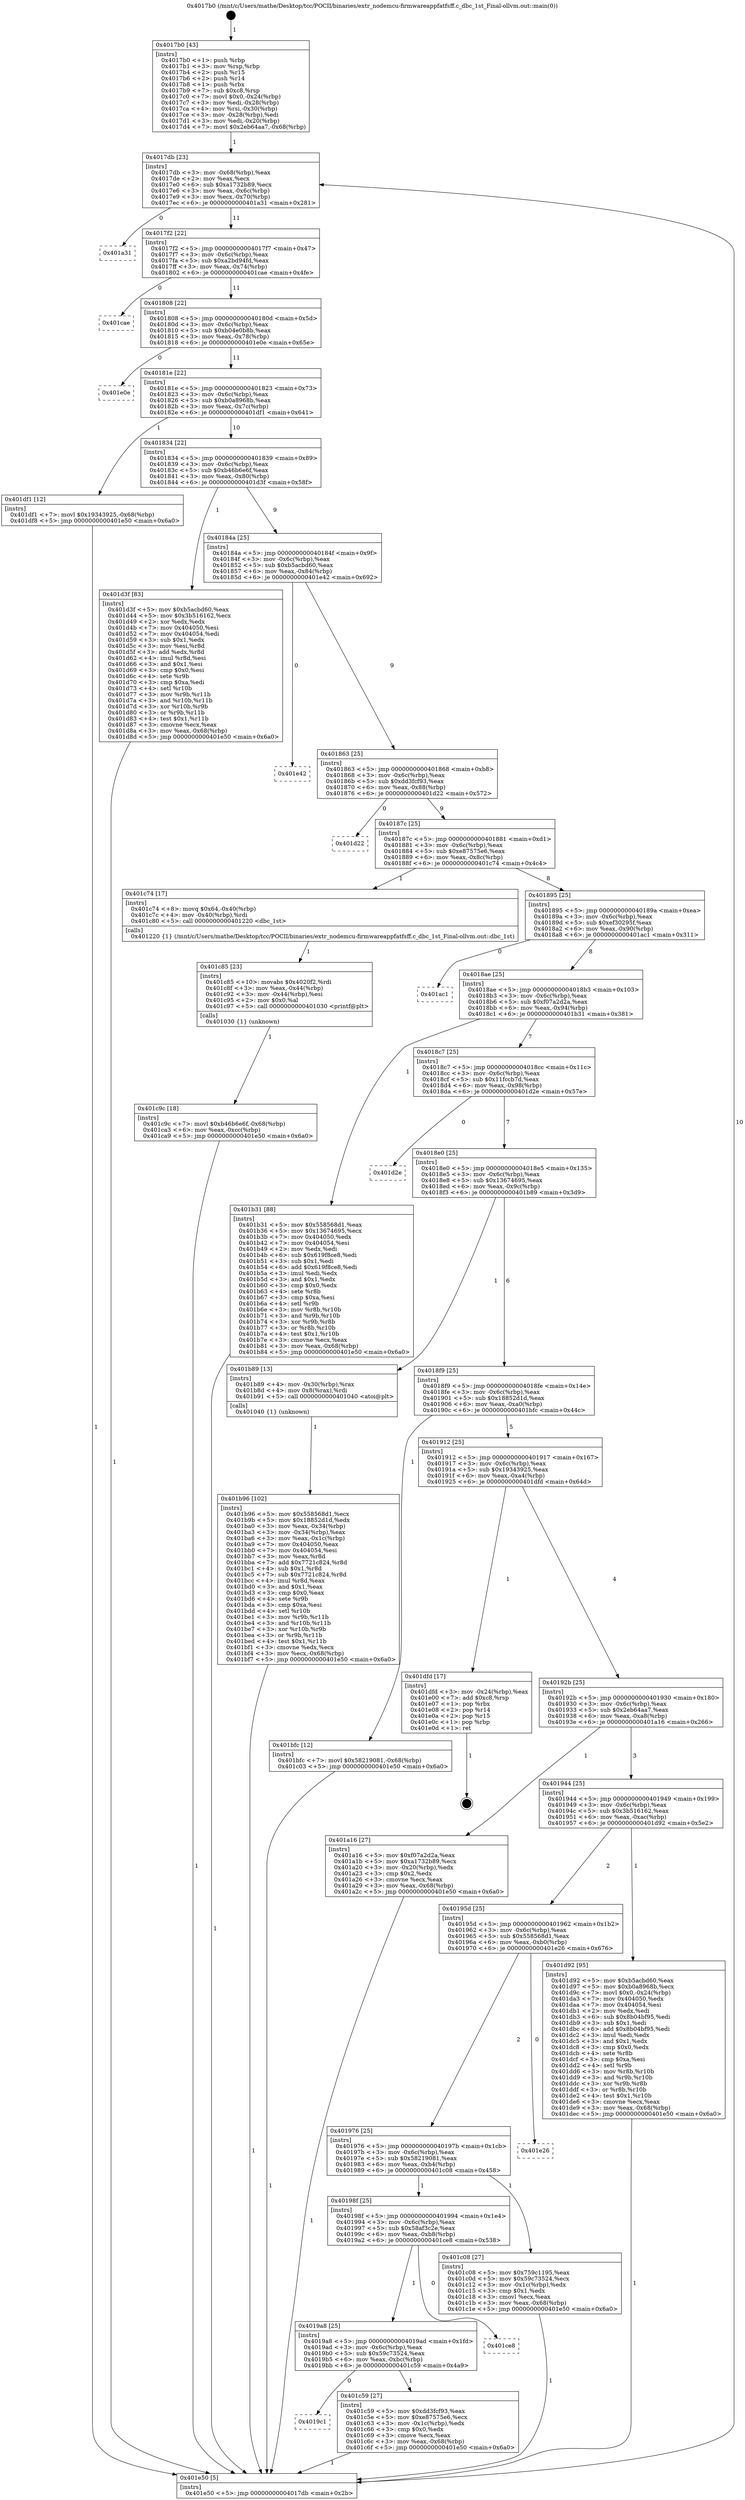 digraph "0x4017b0" {
  label = "0x4017b0 (/mnt/c/Users/mathe/Desktop/tcc/POCII/binaries/extr_nodemcu-firmwareappfatfsff.c_dbc_1st_Final-ollvm.out::main(0))"
  labelloc = "t"
  node[shape=record]

  Entry [label="",width=0.3,height=0.3,shape=circle,fillcolor=black,style=filled]
  "0x4017db" [label="{
     0x4017db [23]\l
     | [instrs]\l
     &nbsp;&nbsp;0x4017db \<+3\>: mov -0x68(%rbp),%eax\l
     &nbsp;&nbsp;0x4017de \<+2\>: mov %eax,%ecx\l
     &nbsp;&nbsp;0x4017e0 \<+6\>: sub $0xa1732b89,%ecx\l
     &nbsp;&nbsp;0x4017e6 \<+3\>: mov %eax,-0x6c(%rbp)\l
     &nbsp;&nbsp;0x4017e9 \<+3\>: mov %ecx,-0x70(%rbp)\l
     &nbsp;&nbsp;0x4017ec \<+6\>: je 0000000000401a31 \<main+0x281\>\l
  }"]
  "0x401a31" [label="{
     0x401a31\l
  }", style=dashed]
  "0x4017f2" [label="{
     0x4017f2 [22]\l
     | [instrs]\l
     &nbsp;&nbsp;0x4017f2 \<+5\>: jmp 00000000004017f7 \<main+0x47\>\l
     &nbsp;&nbsp;0x4017f7 \<+3\>: mov -0x6c(%rbp),%eax\l
     &nbsp;&nbsp;0x4017fa \<+5\>: sub $0xa2bd94fd,%eax\l
     &nbsp;&nbsp;0x4017ff \<+3\>: mov %eax,-0x74(%rbp)\l
     &nbsp;&nbsp;0x401802 \<+6\>: je 0000000000401cae \<main+0x4fe\>\l
  }"]
  Exit [label="",width=0.3,height=0.3,shape=circle,fillcolor=black,style=filled,peripheries=2]
  "0x401cae" [label="{
     0x401cae\l
  }", style=dashed]
  "0x401808" [label="{
     0x401808 [22]\l
     | [instrs]\l
     &nbsp;&nbsp;0x401808 \<+5\>: jmp 000000000040180d \<main+0x5d\>\l
     &nbsp;&nbsp;0x40180d \<+3\>: mov -0x6c(%rbp),%eax\l
     &nbsp;&nbsp;0x401810 \<+5\>: sub $0xb04e0b8b,%eax\l
     &nbsp;&nbsp;0x401815 \<+3\>: mov %eax,-0x78(%rbp)\l
     &nbsp;&nbsp;0x401818 \<+6\>: je 0000000000401e0e \<main+0x65e\>\l
  }"]
  "0x401c9c" [label="{
     0x401c9c [18]\l
     | [instrs]\l
     &nbsp;&nbsp;0x401c9c \<+7\>: movl $0xb46b6e6f,-0x68(%rbp)\l
     &nbsp;&nbsp;0x401ca3 \<+6\>: mov %eax,-0xcc(%rbp)\l
     &nbsp;&nbsp;0x401ca9 \<+5\>: jmp 0000000000401e50 \<main+0x6a0\>\l
  }"]
  "0x401e0e" [label="{
     0x401e0e\l
  }", style=dashed]
  "0x40181e" [label="{
     0x40181e [22]\l
     | [instrs]\l
     &nbsp;&nbsp;0x40181e \<+5\>: jmp 0000000000401823 \<main+0x73\>\l
     &nbsp;&nbsp;0x401823 \<+3\>: mov -0x6c(%rbp),%eax\l
     &nbsp;&nbsp;0x401826 \<+5\>: sub $0xb0a8968b,%eax\l
     &nbsp;&nbsp;0x40182b \<+3\>: mov %eax,-0x7c(%rbp)\l
     &nbsp;&nbsp;0x40182e \<+6\>: je 0000000000401df1 \<main+0x641\>\l
  }"]
  "0x401c85" [label="{
     0x401c85 [23]\l
     | [instrs]\l
     &nbsp;&nbsp;0x401c85 \<+10\>: movabs $0x4020f2,%rdi\l
     &nbsp;&nbsp;0x401c8f \<+3\>: mov %eax,-0x44(%rbp)\l
     &nbsp;&nbsp;0x401c92 \<+3\>: mov -0x44(%rbp),%esi\l
     &nbsp;&nbsp;0x401c95 \<+2\>: mov $0x0,%al\l
     &nbsp;&nbsp;0x401c97 \<+5\>: call 0000000000401030 \<printf@plt\>\l
     | [calls]\l
     &nbsp;&nbsp;0x401030 \{1\} (unknown)\l
  }"]
  "0x401df1" [label="{
     0x401df1 [12]\l
     | [instrs]\l
     &nbsp;&nbsp;0x401df1 \<+7\>: movl $0x19343925,-0x68(%rbp)\l
     &nbsp;&nbsp;0x401df8 \<+5\>: jmp 0000000000401e50 \<main+0x6a0\>\l
  }"]
  "0x401834" [label="{
     0x401834 [22]\l
     | [instrs]\l
     &nbsp;&nbsp;0x401834 \<+5\>: jmp 0000000000401839 \<main+0x89\>\l
     &nbsp;&nbsp;0x401839 \<+3\>: mov -0x6c(%rbp),%eax\l
     &nbsp;&nbsp;0x40183c \<+5\>: sub $0xb46b6e6f,%eax\l
     &nbsp;&nbsp;0x401841 \<+3\>: mov %eax,-0x80(%rbp)\l
     &nbsp;&nbsp;0x401844 \<+6\>: je 0000000000401d3f \<main+0x58f\>\l
  }"]
  "0x4019c1" [label="{
     0x4019c1\l
  }", style=dashed]
  "0x401d3f" [label="{
     0x401d3f [83]\l
     | [instrs]\l
     &nbsp;&nbsp;0x401d3f \<+5\>: mov $0xb5acbd60,%eax\l
     &nbsp;&nbsp;0x401d44 \<+5\>: mov $0x3b516162,%ecx\l
     &nbsp;&nbsp;0x401d49 \<+2\>: xor %edx,%edx\l
     &nbsp;&nbsp;0x401d4b \<+7\>: mov 0x404050,%esi\l
     &nbsp;&nbsp;0x401d52 \<+7\>: mov 0x404054,%edi\l
     &nbsp;&nbsp;0x401d59 \<+3\>: sub $0x1,%edx\l
     &nbsp;&nbsp;0x401d5c \<+3\>: mov %esi,%r8d\l
     &nbsp;&nbsp;0x401d5f \<+3\>: add %edx,%r8d\l
     &nbsp;&nbsp;0x401d62 \<+4\>: imul %r8d,%esi\l
     &nbsp;&nbsp;0x401d66 \<+3\>: and $0x1,%esi\l
     &nbsp;&nbsp;0x401d69 \<+3\>: cmp $0x0,%esi\l
     &nbsp;&nbsp;0x401d6c \<+4\>: sete %r9b\l
     &nbsp;&nbsp;0x401d70 \<+3\>: cmp $0xa,%edi\l
     &nbsp;&nbsp;0x401d73 \<+4\>: setl %r10b\l
     &nbsp;&nbsp;0x401d77 \<+3\>: mov %r9b,%r11b\l
     &nbsp;&nbsp;0x401d7a \<+3\>: and %r10b,%r11b\l
     &nbsp;&nbsp;0x401d7d \<+3\>: xor %r10b,%r9b\l
     &nbsp;&nbsp;0x401d80 \<+3\>: or %r9b,%r11b\l
     &nbsp;&nbsp;0x401d83 \<+4\>: test $0x1,%r11b\l
     &nbsp;&nbsp;0x401d87 \<+3\>: cmovne %ecx,%eax\l
     &nbsp;&nbsp;0x401d8a \<+3\>: mov %eax,-0x68(%rbp)\l
     &nbsp;&nbsp;0x401d8d \<+5\>: jmp 0000000000401e50 \<main+0x6a0\>\l
  }"]
  "0x40184a" [label="{
     0x40184a [25]\l
     | [instrs]\l
     &nbsp;&nbsp;0x40184a \<+5\>: jmp 000000000040184f \<main+0x9f\>\l
     &nbsp;&nbsp;0x40184f \<+3\>: mov -0x6c(%rbp),%eax\l
     &nbsp;&nbsp;0x401852 \<+5\>: sub $0xb5acbd60,%eax\l
     &nbsp;&nbsp;0x401857 \<+6\>: mov %eax,-0x84(%rbp)\l
     &nbsp;&nbsp;0x40185d \<+6\>: je 0000000000401e42 \<main+0x692\>\l
  }"]
  "0x401c59" [label="{
     0x401c59 [27]\l
     | [instrs]\l
     &nbsp;&nbsp;0x401c59 \<+5\>: mov $0xdd3fcf93,%eax\l
     &nbsp;&nbsp;0x401c5e \<+5\>: mov $0xe87575e6,%ecx\l
     &nbsp;&nbsp;0x401c63 \<+3\>: mov -0x1c(%rbp),%edx\l
     &nbsp;&nbsp;0x401c66 \<+3\>: cmp $0x0,%edx\l
     &nbsp;&nbsp;0x401c69 \<+3\>: cmove %ecx,%eax\l
     &nbsp;&nbsp;0x401c6c \<+3\>: mov %eax,-0x68(%rbp)\l
     &nbsp;&nbsp;0x401c6f \<+5\>: jmp 0000000000401e50 \<main+0x6a0\>\l
  }"]
  "0x401e42" [label="{
     0x401e42\l
  }", style=dashed]
  "0x401863" [label="{
     0x401863 [25]\l
     | [instrs]\l
     &nbsp;&nbsp;0x401863 \<+5\>: jmp 0000000000401868 \<main+0xb8\>\l
     &nbsp;&nbsp;0x401868 \<+3\>: mov -0x6c(%rbp),%eax\l
     &nbsp;&nbsp;0x40186b \<+5\>: sub $0xdd3fcf93,%eax\l
     &nbsp;&nbsp;0x401870 \<+6\>: mov %eax,-0x88(%rbp)\l
     &nbsp;&nbsp;0x401876 \<+6\>: je 0000000000401d22 \<main+0x572\>\l
  }"]
  "0x4019a8" [label="{
     0x4019a8 [25]\l
     | [instrs]\l
     &nbsp;&nbsp;0x4019a8 \<+5\>: jmp 00000000004019ad \<main+0x1fd\>\l
     &nbsp;&nbsp;0x4019ad \<+3\>: mov -0x6c(%rbp),%eax\l
     &nbsp;&nbsp;0x4019b0 \<+5\>: sub $0x59c73524,%eax\l
     &nbsp;&nbsp;0x4019b5 \<+6\>: mov %eax,-0xbc(%rbp)\l
     &nbsp;&nbsp;0x4019bb \<+6\>: je 0000000000401c59 \<main+0x4a9\>\l
  }"]
  "0x401d22" [label="{
     0x401d22\l
  }", style=dashed]
  "0x40187c" [label="{
     0x40187c [25]\l
     | [instrs]\l
     &nbsp;&nbsp;0x40187c \<+5\>: jmp 0000000000401881 \<main+0xd1\>\l
     &nbsp;&nbsp;0x401881 \<+3\>: mov -0x6c(%rbp),%eax\l
     &nbsp;&nbsp;0x401884 \<+5\>: sub $0xe87575e6,%eax\l
     &nbsp;&nbsp;0x401889 \<+6\>: mov %eax,-0x8c(%rbp)\l
     &nbsp;&nbsp;0x40188f \<+6\>: je 0000000000401c74 \<main+0x4c4\>\l
  }"]
  "0x401ce8" [label="{
     0x401ce8\l
  }", style=dashed]
  "0x401c74" [label="{
     0x401c74 [17]\l
     | [instrs]\l
     &nbsp;&nbsp;0x401c74 \<+8\>: movq $0x64,-0x40(%rbp)\l
     &nbsp;&nbsp;0x401c7c \<+4\>: mov -0x40(%rbp),%rdi\l
     &nbsp;&nbsp;0x401c80 \<+5\>: call 0000000000401220 \<dbc_1st\>\l
     | [calls]\l
     &nbsp;&nbsp;0x401220 \{1\} (/mnt/c/Users/mathe/Desktop/tcc/POCII/binaries/extr_nodemcu-firmwareappfatfsff.c_dbc_1st_Final-ollvm.out::dbc_1st)\l
  }"]
  "0x401895" [label="{
     0x401895 [25]\l
     | [instrs]\l
     &nbsp;&nbsp;0x401895 \<+5\>: jmp 000000000040189a \<main+0xea\>\l
     &nbsp;&nbsp;0x40189a \<+3\>: mov -0x6c(%rbp),%eax\l
     &nbsp;&nbsp;0x40189d \<+5\>: sub $0xef30295f,%eax\l
     &nbsp;&nbsp;0x4018a2 \<+6\>: mov %eax,-0x90(%rbp)\l
     &nbsp;&nbsp;0x4018a8 \<+6\>: je 0000000000401ac1 \<main+0x311\>\l
  }"]
  "0x40198f" [label="{
     0x40198f [25]\l
     | [instrs]\l
     &nbsp;&nbsp;0x40198f \<+5\>: jmp 0000000000401994 \<main+0x1e4\>\l
     &nbsp;&nbsp;0x401994 \<+3\>: mov -0x6c(%rbp),%eax\l
     &nbsp;&nbsp;0x401997 \<+5\>: sub $0x58af3c2e,%eax\l
     &nbsp;&nbsp;0x40199c \<+6\>: mov %eax,-0xb8(%rbp)\l
     &nbsp;&nbsp;0x4019a2 \<+6\>: je 0000000000401ce8 \<main+0x538\>\l
  }"]
  "0x401ac1" [label="{
     0x401ac1\l
  }", style=dashed]
  "0x4018ae" [label="{
     0x4018ae [25]\l
     | [instrs]\l
     &nbsp;&nbsp;0x4018ae \<+5\>: jmp 00000000004018b3 \<main+0x103\>\l
     &nbsp;&nbsp;0x4018b3 \<+3\>: mov -0x6c(%rbp),%eax\l
     &nbsp;&nbsp;0x4018b6 \<+5\>: sub $0xf07a2d2a,%eax\l
     &nbsp;&nbsp;0x4018bb \<+6\>: mov %eax,-0x94(%rbp)\l
     &nbsp;&nbsp;0x4018c1 \<+6\>: je 0000000000401b31 \<main+0x381\>\l
  }"]
  "0x401c08" [label="{
     0x401c08 [27]\l
     | [instrs]\l
     &nbsp;&nbsp;0x401c08 \<+5\>: mov $0x759c1195,%eax\l
     &nbsp;&nbsp;0x401c0d \<+5\>: mov $0x59c73524,%ecx\l
     &nbsp;&nbsp;0x401c12 \<+3\>: mov -0x1c(%rbp),%edx\l
     &nbsp;&nbsp;0x401c15 \<+3\>: cmp $0x1,%edx\l
     &nbsp;&nbsp;0x401c18 \<+3\>: cmovl %ecx,%eax\l
     &nbsp;&nbsp;0x401c1b \<+3\>: mov %eax,-0x68(%rbp)\l
     &nbsp;&nbsp;0x401c1e \<+5\>: jmp 0000000000401e50 \<main+0x6a0\>\l
  }"]
  "0x401b31" [label="{
     0x401b31 [88]\l
     | [instrs]\l
     &nbsp;&nbsp;0x401b31 \<+5\>: mov $0x558568d1,%eax\l
     &nbsp;&nbsp;0x401b36 \<+5\>: mov $0x13674695,%ecx\l
     &nbsp;&nbsp;0x401b3b \<+7\>: mov 0x404050,%edx\l
     &nbsp;&nbsp;0x401b42 \<+7\>: mov 0x404054,%esi\l
     &nbsp;&nbsp;0x401b49 \<+2\>: mov %edx,%edi\l
     &nbsp;&nbsp;0x401b4b \<+6\>: sub $0x619f8ce8,%edi\l
     &nbsp;&nbsp;0x401b51 \<+3\>: sub $0x1,%edi\l
     &nbsp;&nbsp;0x401b54 \<+6\>: add $0x619f8ce8,%edi\l
     &nbsp;&nbsp;0x401b5a \<+3\>: imul %edi,%edx\l
     &nbsp;&nbsp;0x401b5d \<+3\>: and $0x1,%edx\l
     &nbsp;&nbsp;0x401b60 \<+3\>: cmp $0x0,%edx\l
     &nbsp;&nbsp;0x401b63 \<+4\>: sete %r8b\l
     &nbsp;&nbsp;0x401b67 \<+3\>: cmp $0xa,%esi\l
     &nbsp;&nbsp;0x401b6a \<+4\>: setl %r9b\l
     &nbsp;&nbsp;0x401b6e \<+3\>: mov %r8b,%r10b\l
     &nbsp;&nbsp;0x401b71 \<+3\>: and %r9b,%r10b\l
     &nbsp;&nbsp;0x401b74 \<+3\>: xor %r9b,%r8b\l
     &nbsp;&nbsp;0x401b77 \<+3\>: or %r8b,%r10b\l
     &nbsp;&nbsp;0x401b7a \<+4\>: test $0x1,%r10b\l
     &nbsp;&nbsp;0x401b7e \<+3\>: cmovne %ecx,%eax\l
     &nbsp;&nbsp;0x401b81 \<+3\>: mov %eax,-0x68(%rbp)\l
     &nbsp;&nbsp;0x401b84 \<+5\>: jmp 0000000000401e50 \<main+0x6a0\>\l
  }"]
  "0x4018c7" [label="{
     0x4018c7 [25]\l
     | [instrs]\l
     &nbsp;&nbsp;0x4018c7 \<+5\>: jmp 00000000004018cc \<main+0x11c\>\l
     &nbsp;&nbsp;0x4018cc \<+3\>: mov -0x6c(%rbp),%eax\l
     &nbsp;&nbsp;0x4018cf \<+5\>: sub $0x11fccb7d,%eax\l
     &nbsp;&nbsp;0x4018d4 \<+6\>: mov %eax,-0x98(%rbp)\l
     &nbsp;&nbsp;0x4018da \<+6\>: je 0000000000401d2e \<main+0x57e\>\l
  }"]
  "0x401976" [label="{
     0x401976 [25]\l
     | [instrs]\l
     &nbsp;&nbsp;0x401976 \<+5\>: jmp 000000000040197b \<main+0x1cb\>\l
     &nbsp;&nbsp;0x40197b \<+3\>: mov -0x6c(%rbp),%eax\l
     &nbsp;&nbsp;0x40197e \<+5\>: sub $0x58219081,%eax\l
     &nbsp;&nbsp;0x401983 \<+6\>: mov %eax,-0xb4(%rbp)\l
     &nbsp;&nbsp;0x401989 \<+6\>: je 0000000000401c08 \<main+0x458\>\l
  }"]
  "0x401d2e" [label="{
     0x401d2e\l
  }", style=dashed]
  "0x4018e0" [label="{
     0x4018e0 [25]\l
     | [instrs]\l
     &nbsp;&nbsp;0x4018e0 \<+5\>: jmp 00000000004018e5 \<main+0x135\>\l
     &nbsp;&nbsp;0x4018e5 \<+3\>: mov -0x6c(%rbp),%eax\l
     &nbsp;&nbsp;0x4018e8 \<+5\>: sub $0x13674695,%eax\l
     &nbsp;&nbsp;0x4018ed \<+6\>: mov %eax,-0x9c(%rbp)\l
     &nbsp;&nbsp;0x4018f3 \<+6\>: je 0000000000401b89 \<main+0x3d9\>\l
  }"]
  "0x401e26" [label="{
     0x401e26\l
  }", style=dashed]
  "0x401b89" [label="{
     0x401b89 [13]\l
     | [instrs]\l
     &nbsp;&nbsp;0x401b89 \<+4\>: mov -0x30(%rbp),%rax\l
     &nbsp;&nbsp;0x401b8d \<+4\>: mov 0x8(%rax),%rdi\l
     &nbsp;&nbsp;0x401b91 \<+5\>: call 0000000000401040 \<atoi@plt\>\l
     | [calls]\l
     &nbsp;&nbsp;0x401040 \{1\} (unknown)\l
  }"]
  "0x4018f9" [label="{
     0x4018f9 [25]\l
     | [instrs]\l
     &nbsp;&nbsp;0x4018f9 \<+5\>: jmp 00000000004018fe \<main+0x14e\>\l
     &nbsp;&nbsp;0x4018fe \<+3\>: mov -0x6c(%rbp),%eax\l
     &nbsp;&nbsp;0x401901 \<+5\>: sub $0x18852d1d,%eax\l
     &nbsp;&nbsp;0x401906 \<+6\>: mov %eax,-0xa0(%rbp)\l
     &nbsp;&nbsp;0x40190c \<+6\>: je 0000000000401bfc \<main+0x44c\>\l
  }"]
  "0x40195d" [label="{
     0x40195d [25]\l
     | [instrs]\l
     &nbsp;&nbsp;0x40195d \<+5\>: jmp 0000000000401962 \<main+0x1b2\>\l
     &nbsp;&nbsp;0x401962 \<+3\>: mov -0x6c(%rbp),%eax\l
     &nbsp;&nbsp;0x401965 \<+5\>: sub $0x558568d1,%eax\l
     &nbsp;&nbsp;0x40196a \<+6\>: mov %eax,-0xb0(%rbp)\l
     &nbsp;&nbsp;0x401970 \<+6\>: je 0000000000401e26 \<main+0x676\>\l
  }"]
  "0x401bfc" [label="{
     0x401bfc [12]\l
     | [instrs]\l
     &nbsp;&nbsp;0x401bfc \<+7\>: movl $0x58219081,-0x68(%rbp)\l
     &nbsp;&nbsp;0x401c03 \<+5\>: jmp 0000000000401e50 \<main+0x6a0\>\l
  }"]
  "0x401912" [label="{
     0x401912 [25]\l
     | [instrs]\l
     &nbsp;&nbsp;0x401912 \<+5\>: jmp 0000000000401917 \<main+0x167\>\l
     &nbsp;&nbsp;0x401917 \<+3\>: mov -0x6c(%rbp),%eax\l
     &nbsp;&nbsp;0x40191a \<+5\>: sub $0x19343925,%eax\l
     &nbsp;&nbsp;0x40191f \<+6\>: mov %eax,-0xa4(%rbp)\l
     &nbsp;&nbsp;0x401925 \<+6\>: je 0000000000401dfd \<main+0x64d\>\l
  }"]
  "0x401d92" [label="{
     0x401d92 [95]\l
     | [instrs]\l
     &nbsp;&nbsp;0x401d92 \<+5\>: mov $0xb5acbd60,%eax\l
     &nbsp;&nbsp;0x401d97 \<+5\>: mov $0xb0a8968b,%ecx\l
     &nbsp;&nbsp;0x401d9c \<+7\>: movl $0x0,-0x24(%rbp)\l
     &nbsp;&nbsp;0x401da3 \<+7\>: mov 0x404050,%edx\l
     &nbsp;&nbsp;0x401daa \<+7\>: mov 0x404054,%esi\l
     &nbsp;&nbsp;0x401db1 \<+2\>: mov %edx,%edi\l
     &nbsp;&nbsp;0x401db3 \<+6\>: sub $0x8b04bf95,%edi\l
     &nbsp;&nbsp;0x401db9 \<+3\>: sub $0x1,%edi\l
     &nbsp;&nbsp;0x401dbc \<+6\>: add $0x8b04bf95,%edi\l
     &nbsp;&nbsp;0x401dc2 \<+3\>: imul %edi,%edx\l
     &nbsp;&nbsp;0x401dc5 \<+3\>: and $0x1,%edx\l
     &nbsp;&nbsp;0x401dc8 \<+3\>: cmp $0x0,%edx\l
     &nbsp;&nbsp;0x401dcb \<+4\>: sete %r8b\l
     &nbsp;&nbsp;0x401dcf \<+3\>: cmp $0xa,%esi\l
     &nbsp;&nbsp;0x401dd2 \<+4\>: setl %r9b\l
     &nbsp;&nbsp;0x401dd6 \<+3\>: mov %r8b,%r10b\l
     &nbsp;&nbsp;0x401dd9 \<+3\>: and %r9b,%r10b\l
     &nbsp;&nbsp;0x401ddc \<+3\>: xor %r9b,%r8b\l
     &nbsp;&nbsp;0x401ddf \<+3\>: or %r8b,%r10b\l
     &nbsp;&nbsp;0x401de2 \<+4\>: test $0x1,%r10b\l
     &nbsp;&nbsp;0x401de6 \<+3\>: cmovne %ecx,%eax\l
     &nbsp;&nbsp;0x401de9 \<+3\>: mov %eax,-0x68(%rbp)\l
     &nbsp;&nbsp;0x401dec \<+5\>: jmp 0000000000401e50 \<main+0x6a0\>\l
  }"]
  "0x401dfd" [label="{
     0x401dfd [17]\l
     | [instrs]\l
     &nbsp;&nbsp;0x401dfd \<+3\>: mov -0x24(%rbp),%eax\l
     &nbsp;&nbsp;0x401e00 \<+7\>: add $0xc8,%rsp\l
     &nbsp;&nbsp;0x401e07 \<+1\>: pop %rbx\l
     &nbsp;&nbsp;0x401e08 \<+2\>: pop %r14\l
     &nbsp;&nbsp;0x401e0a \<+2\>: pop %r15\l
     &nbsp;&nbsp;0x401e0c \<+1\>: pop %rbp\l
     &nbsp;&nbsp;0x401e0d \<+1\>: ret\l
  }"]
  "0x40192b" [label="{
     0x40192b [25]\l
     | [instrs]\l
     &nbsp;&nbsp;0x40192b \<+5\>: jmp 0000000000401930 \<main+0x180\>\l
     &nbsp;&nbsp;0x401930 \<+3\>: mov -0x6c(%rbp),%eax\l
     &nbsp;&nbsp;0x401933 \<+5\>: sub $0x2eb64aa7,%eax\l
     &nbsp;&nbsp;0x401938 \<+6\>: mov %eax,-0xa8(%rbp)\l
     &nbsp;&nbsp;0x40193e \<+6\>: je 0000000000401a16 \<main+0x266\>\l
  }"]
  "0x401b96" [label="{
     0x401b96 [102]\l
     | [instrs]\l
     &nbsp;&nbsp;0x401b96 \<+5\>: mov $0x558568d1,%ecx\l
     &nbsp;&nbsp;0x401b9b \<+5\>: mov $0x18852d1d,%edx\l
     &nbsp;&nbsp;0x401ba0 \<+3\>: mov %eax,-0x34(%rbp)\l
     &nbsp;&nbsp;0x401ba3 \<+3\>: mov -0x34(%rbp),%eax\l
     &nbsp;&nbsp;0x401ba6 \<+3\>: mov %eax,-0x1c(%rbp)\l
     &nbsp;&nbsp;0x401ba9 \<+7\>: mov 0x404050,%eax\l
     &nbsp;&nbsp;0x401bb0 \<+7\>: mov 0x404054,%esi\l
     &nbsp;&nbsp;0x401bb7 \<+3\>: mov %eax,%r8d\l
     &nbsp;&nbsp;0x401bba \<+7\>: add $0x7721c824,%r8d\l
     &nbsp;&nbsp;0x401bc1 \<+4\>: sub $0x1,%r8d\l
     &nbsp;&nbsp;0x401bc5 \<+7\>: sub $0x7721c824,%r8d\l
     &nbsp;&nbsp;0x401bcc \<+4\>: imul %r8d,%eax\l
     &nbsp;&nbsp;0x401bd0 \<+3\>: and $0x1,%eax\l
     &nbsp;&nbsp;0x401bd3 \<+3\>: cmp $0x0,%eax\l
     &nbsp;&nbsp;0x401bd6 \<+4\>: sete %r9b\l
     &nbsp;&nbsp;0x401bda \<+3\>: cmp $0xa,%esi\l
     &nbsp;&nbsp;0x401bdd \<+4\>: setl %r10b\l
     &nbsp;&nbsp;0x401be1 \<+3\>: mov %r9b,%r11b\l
     &nbsp;&nbsp;0x401be4 \<+3\>: and %r10b,%r11b\l
     &nbsp;&nbsp;0x401be7 \<+3\>: xor %r10b,%r9b\l
     &nbsp;&nbsp;0x401bea \<+3\>: or %r9b,%r11b\l
     &nbsp;&nbsp;0x401bed \<+4\>: test $0x1,%r11b\l
     &nbsp;&nbsp;0x401bf1 \<+3\>: cmovne %edx,%ecx\l
     &nbsp;&nbsp;0x401bf4 \<+3\>: mov %ecx,-0x68(%rbp)\l
     &nbsp;&nbsp;0x401bf7 \<+5\>: jmp 0000000000401e50 \<main+0x6a0\>\l
  }"]
  "0x401a16" [label="{
     0x401a16 [27]\l
     | [instrs]\l
     &nbsp;&nbsp;0x401a16 \<+5\>: mov $0xf07a2d2a,%eax\l
     &nbsp;&nbsp;0x401a1b \<+5\>: mov $0xa1732b89,%ecx\l
     &nbsp;&nbsp;0x401a20 \<+3\>: mov -0x20(%rbp),%edx\l
     &nbsp;&nbsp;0x401a23 \<+3\>: cmp $0x2,%edx\l
     &nbsp;&nbsp;0x401a26 \<+3\>: cmovne %ecx,%eax\l
     &nbsp;&nbsp;0x401a29 \<+3\>: mov %eax,-0x68(%rbp)\l
     &nbsp;&nbsp;0x401a2c \<+5\>: jmp 0000000000401e50 \<main+0x6a0\>\l
  }"]
  "0x401944" [label="{
     0x401944 [25]\l
     | [instrs]\l
     &nbsp;&nbsp;0x401944 \<+5\>: jmp 0000000000401949 \<main+0x199\>\l
     &nbsp;&nbsp;0x401949 \<+3\>: mov -0x6c(%rbp),%eax\l
     &nbsp;&nbsp;0x40194c \<+5\>: sub $0x3b516162,%eax\l
     &nbsp;&nbsp;0x401951 \<+6\>: mov %eax,-0xac(%rbp)\l
     &nbsp;&nbsp;0x401957 \<+6\>: je 0000000000401d92 \<main+0x5e2\>\l
  }"]
  "0x401e50" [label="{
     0x401e50 [5]\l
     | [instrs]\l
     &nbsp;&nbsp;0x401e50 \<+5\>: jmp 00000000004017db \<main+0x2b\>\l
  }"]
  "0x4017b0" [label="{
     0x4017b0 [43]\l
     | [instrs]\l
     &nbsp;&nbsp;0x4017b0 \<+1\>: push %rbp\l
     &nbsp;&nbsp;0x4017b1 \<+3\>: mov %rsp,%rbp\l
     &nbsp;&nbsp;0x4017b4 \<+2\>: push %r15\l
     &nbsp;&nbsp;0x4017b6 \<+2\>: push %r14\l
     &nbsp;&nbsp;0x4017b8 \<+1\>: push %rbx\l
     &nbsp;&nbsp;0x4017b9 \<+7\>: sub $0xc8,%rsp\l
     &nbsp;&nbsp;0x4017c0 \<+7\>: movl $0x0,-0x24(%rbp)\l
     &nbsp;&nbsp;0x4017c7 \<+3\>: mov %edi,-0x28(%rbp)\l
     &nbsp;&nbsp;0x4017ca \<+4\>: mov %rsi,-0x30(%rbp)\l
     &nbsp;&nbsp;0x4017ce \<+3\>: mov -0x28(%rbp),%edi\l
     &nbsp;&nbsp;0x4017d1 \<+3\>: mov %edi,-0x20(%rbp)\l
     &nbsp;&nbsp;0x4017d4 \<+7\>: movl $0x2eb64aa7,-0x68(%rbp)\l
  }"]
  Entry -> "0x4017b0" [label=" 1"]
  "0x4017db" -> "0x401a31" [label=" 0"]
  "0x4017db" -> "0x4017f2" [label=" 11"]
  "0x401dfd" -> Exit [label=" 1"]
  "0x4017f2" -> "0x401cae" [label=" 0"]
  "0x4017f2" -> "0x401808" [label=" 11"]
  "0x401df1" -> "0x401e50" [label=" 1"]
  "0x401808" -> "0x401e0e" [label=" 0"]
  "0x401808" -> "0x40181e" [label=" 11"]
  "0x401d92" -> "0x401e50" [label=" 1"]
  "0x40181e" -> "0x401df1" [label=" 1"]
  "0x40181e" -> "0x401834" [label=" 10"]
  "0x401d3f" -> "0x401e50" [label=" 1"]
  "0x401834" -> "0x401d3f" [label=" 1"]
  "0x401834" -> "0x40184a" [label=" 9"]
  "0x401c9c" -> "0x401e50" [label=" 1"]
  "0x40184a" -> "0x401e42" [label=" 0"]
  "0x40184a" -> "0x401863" [label=" 9"]
  "0x401c85" -> "0x401c9c" [label=" 1"]
  "0x401863" -> "0x401d22" [label=" 0"]
  "0x401863" -> "0x40187c" [label=" 9"]
  "0x401c59" -> "0x401e50" [label=" 1"]
  "0x40187c" -> "0x401c74" [label=" 1"]
  "0x40187c" -> "0x401895" [label=" 8"]
  "0x4019a8" -> "0x4019c1" [label=" 0"]
  "0x401895" -> "0x401ac1" [label=" 0"]
  "0x401895" -> "0x4018ae" [label=" 8"]
  "0x401c74" -> "0x401c85" [label=" 1"]
  "0x4018ae" -> "0x401b31" [label=" 1"]
  "0x4018ae" -> "0x4018c7" [label=" 7"]
  "0x40198f" -> "0x4019a8" [label=" 1"]
  "0x4018c7" -> "0x401d2e" [label=" 0"]
  "0x4018c7" -> "0x4018e0" [label=" 7"]
  "0x4019a8" -> "0x401c59" [label=" 1"]
  "0x4018e0" -> "0x401b89" [label=" 1"]
  "0x4018e0" -> "0x4018f9" [label=" 6"]
  "0x401c08" -> "0x401e50" [label=" 1"]
  "0x4018f9" -> "0x401bfc" [label=" 1"]
  "0x4018f9" -> "0x401912" [label=" 5"]
  "0x401976" -> "0x401c08" [label=" 1"]
  "0x401912" -> "0x401dfd" [label=" 1"]
  "0x401912" -> "0x40192b" [label=" 4"]
  "0x40198f" -> "0x401ce8" [label=" 0"]
  "0x40192b" -> "0x401a16" [label=" 1"]
  "0x40192b" -> "0x401944" [label=" 3"]
  "0x401a16" -> "0x401e50" [label=" 1"]
  "0x4017b0" -> "0x4017db" [label=" 1"]
  "0x401e50" -> "0x4017db" [label=" 10"]
  "0x401b31" -> "0x401e50" [label=" 1"]
  "0x401b89" -> "0x401b96" [label=" 1"]
  "0x401b96" -> "0x401e50" [label=" 1"]
  "0x401bfc" -> "0x401e50" [label=" 1"]
  "0x40195d" -> "0x401976" [label=" 2"]
  "0x401944" -> "0x401d92" [label=" 1"]
  "0x401944" -> "0x40195d" [label=" 2"]
  "0x401976" -> "0x40198f" [label=" 1"]
  "0x40195d" -> "0x401e26" [label=" 0"]
}
